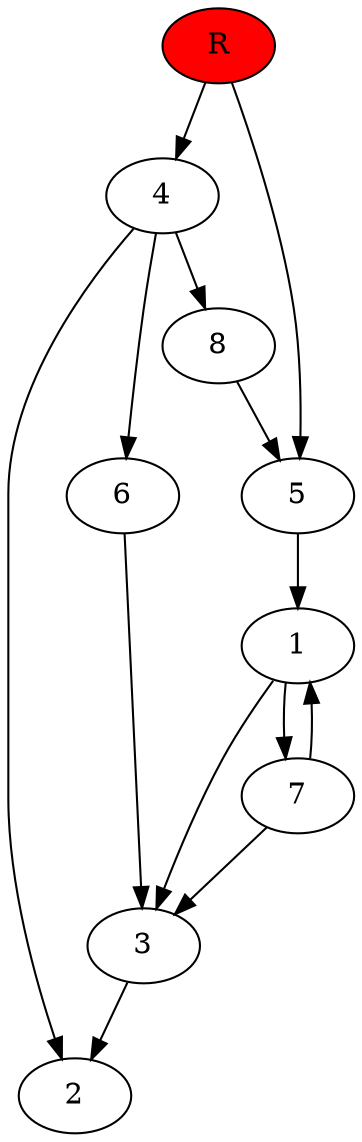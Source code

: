digraph prb35054 {
	1
	2
	3
	4
	5
	6
	7
	8
	R [fillcolor="#ff0000" style=filled]
	1 -> 3
	1 -> 7
	3 -> 2
	4 -> 2
	4 -> 6
	4 -> 8
	5 -> 1
	6 -> 3
	7 -> 1
	7 -> 3
	8 -> 5
	R -> 4
	R -> 5
}

